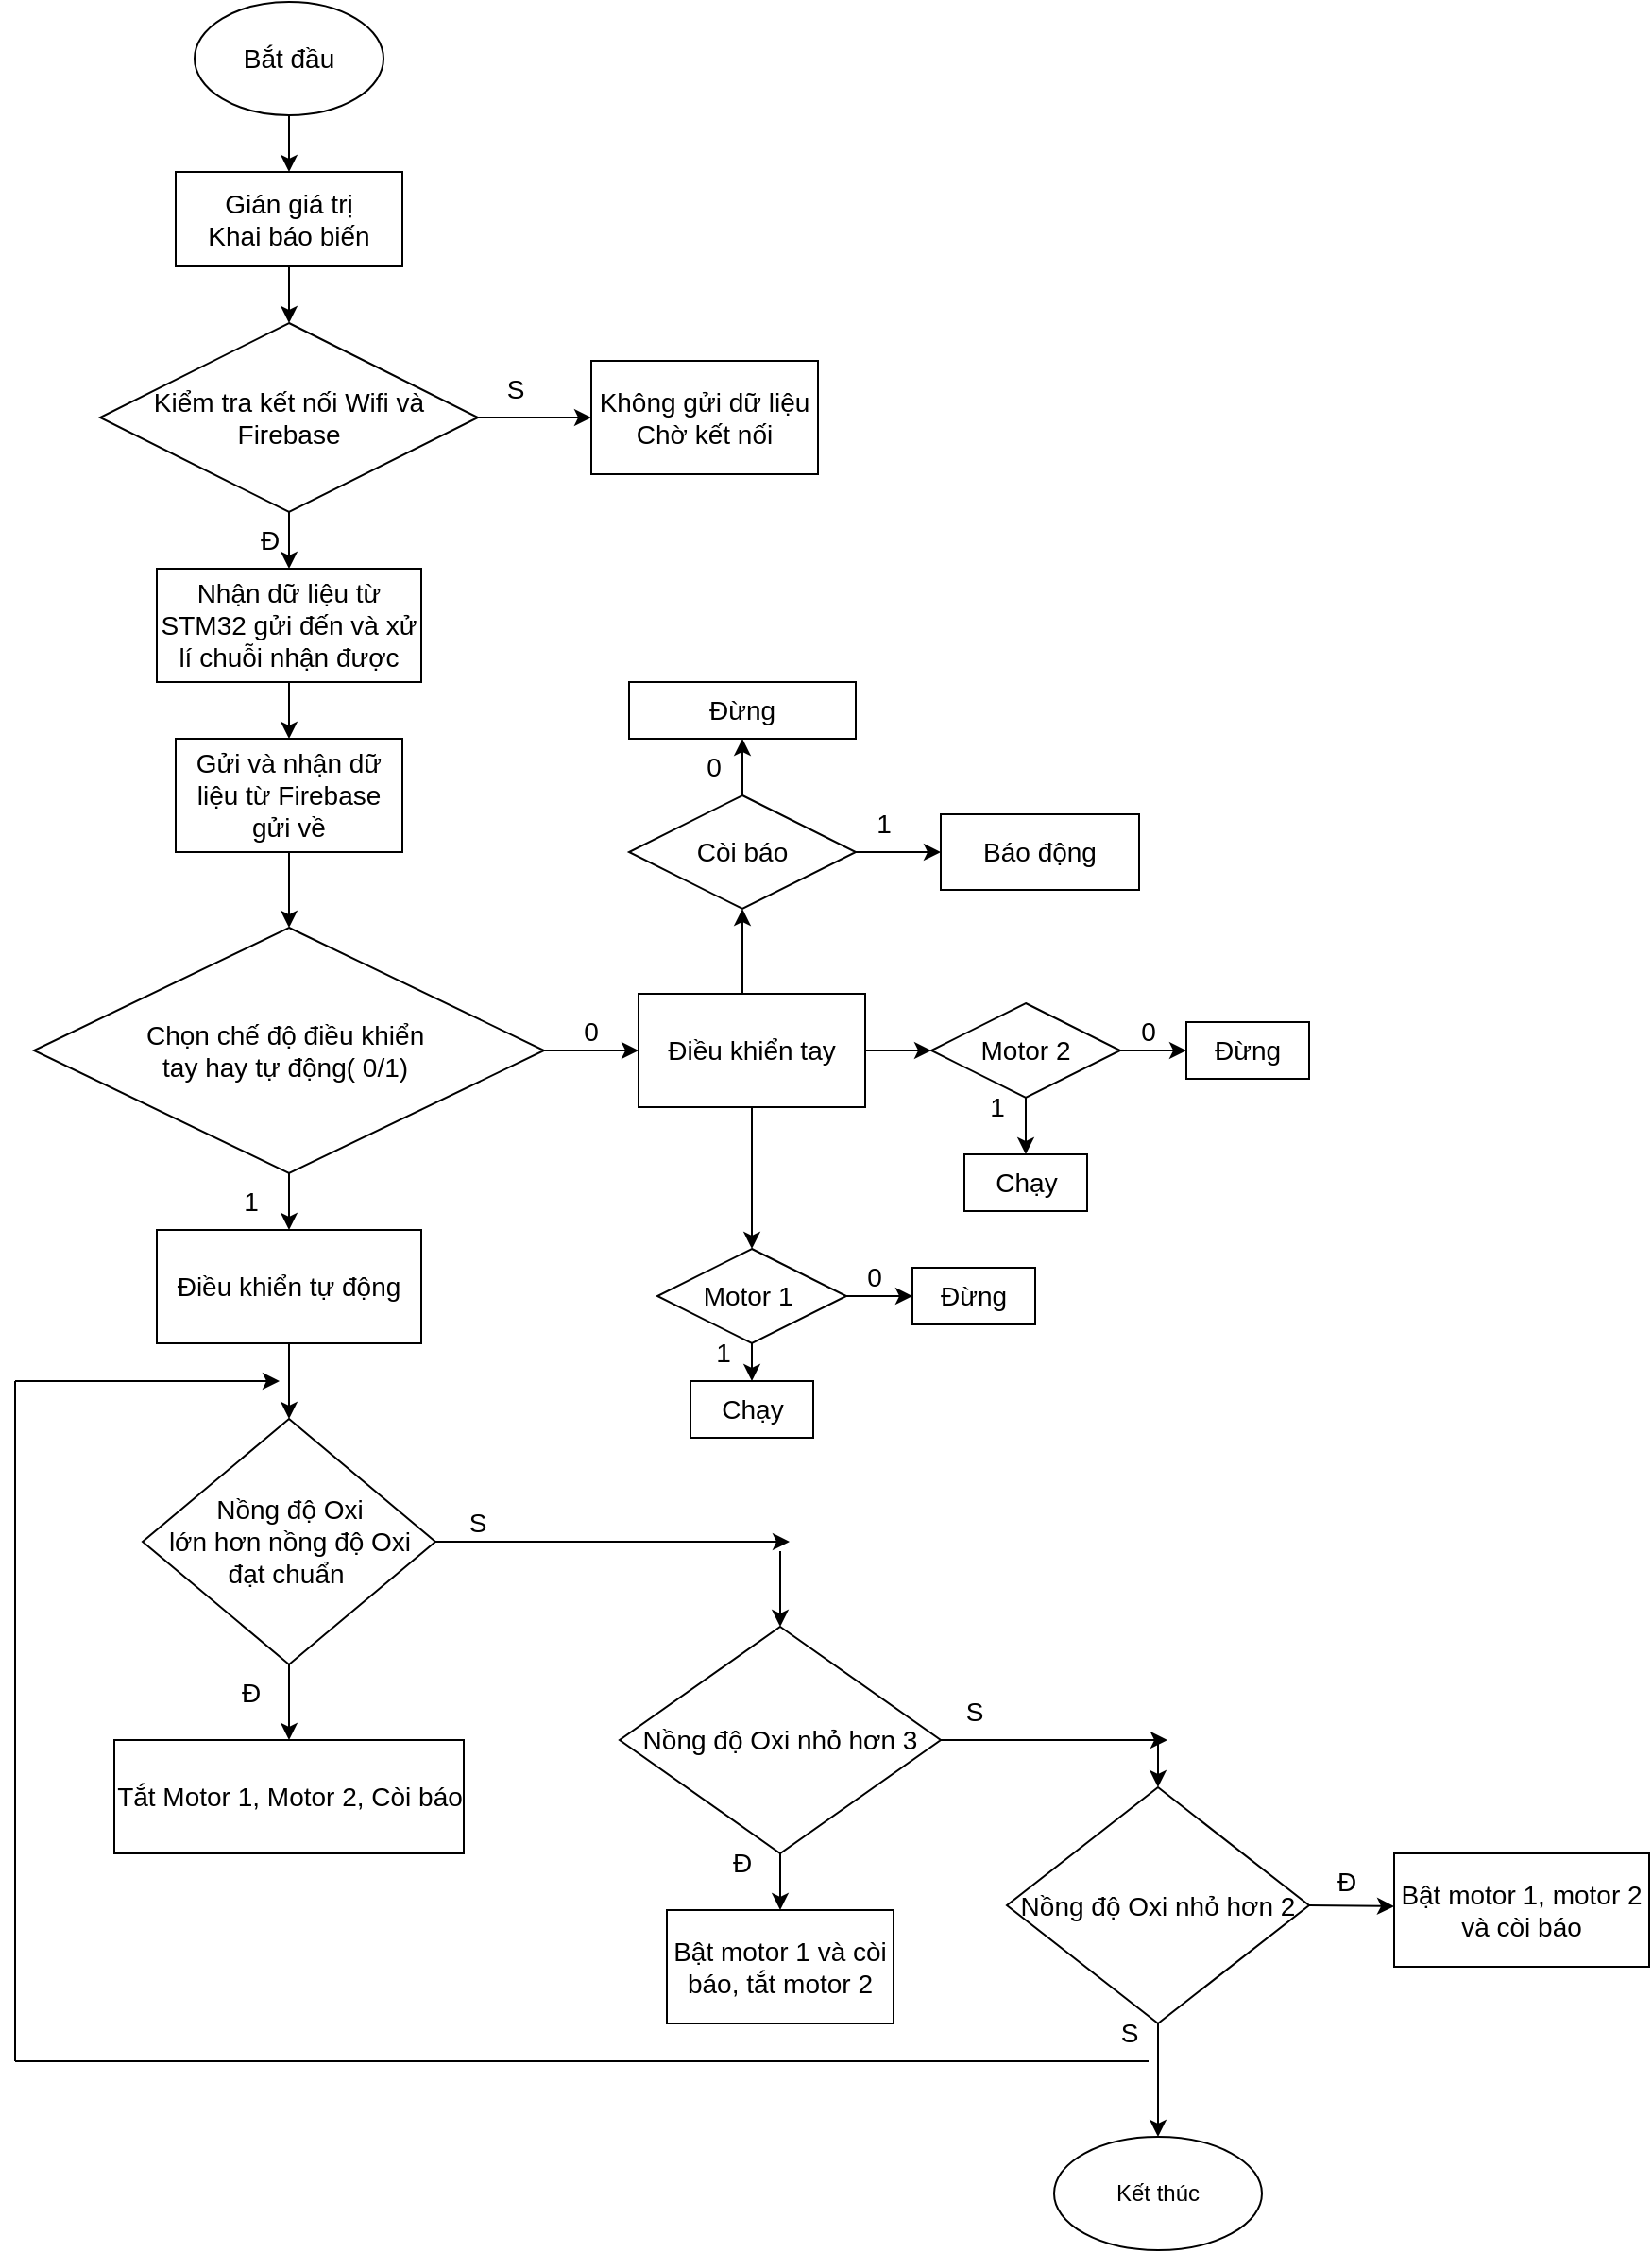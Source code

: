 <mxfile version="20.5.3" type="device"><diagram id="kclq2i6uY7E2X8n-dc5T" name="Page-1"><mxGraphModel dx="1483" dy="781" grid="1" gridSize="10" guides="1" tooltips="1" connect="1" arrows="1" fold="1" page="1" pageScale="1" pageWidth="1169" pageHeight="1654" math="0" shadow="0"><root><mxCell id="0"/><mxCell id="1" parent="0"/><mxCell id="FxHxkr6HJ7DrgrzOKoJf-1" value="&lt;font style=&quot;font-size: 14px;&quot;&gt;Bắt đầu&lt;/font&gt;" style="ellipse;whiteSpace=wrap;html=1;" vertex="1" parent="1"><mxGeometry x="205" y="50" width="100" height="60" as="geometry"/></mxCell><mxCell id="FxHxkr6HJ7DrgrzOKoJf-2" value="" style="endArrow=classic;html=1;rounded=0;fontSize=14;exitX=0.5;exitY=1;exitDx=0;exitDy=0;" edge="1" parent="1" source="FxHxkr6HJ7DrgrzOKoJf-1"><mxGeometry width="50" height="50" relative="1" as="geometry"><mxPoint x="235" y="250" as="sourcePoint"/><mxPoint x="255" y="140" as="targetPoint"/></mxGeometry></mxCell><mxCell id="FxHxkr6HJ7DrgrzOKoJf-4" value="Gián giá trị&lt;br&gt;Khai báo biến" style="rounded=0;whiteSpace=wrap;html=1;fontSize=14;" vertex="1" parent="1"><mxGeometry x="195" y="140" width="120" height="50" as="geometry"/></mxCell><mxCell id="FxHxkr6HJ7DrgrzOKoJf-5" value="" style="endArrow=classic;html=1;rounded=0;fontSize=14;exitX=0.5;exitY=1;exitDx=0;exitDy=0;" edge="1" parent="1" source="FxHxkr6HJ7DrgrzOKoJf-4"><mxGeometry width="50" height="50" relative="1" as="geometry"><mxPoint x="235" y="170" as="sourcePoint"/><mxPoint x="255" y="220" as="targetPoint"/></mxGeometry></mxCell><mxCell id="FxHxkr6HJ7DrgrzOKoJf-7" value="Kiểm tra kết nối Wifi và Firebase" style="rhombus;whiteSpace=wrap;html=1;fontSize=14;" vertex="1" parent="1"><mxGeometry x="155" y="220" width="200" height="100" as="geometry"/></mxCell><mxCell id="FxHxkr6HJ7DrgrzOKoJf-9" value="" style="endArrow=classic;html=1;rounded=0;fontSize=14;exitX=0.5;exitY=1;exitDx=0;exitDy=0;" edge="1" parent="1" source="FxHxkr6HJ7DrgrzOKoJf-7"><mxGeometry width="50" height="50" relative="1" as="geometry"><mxPoint x="235" y="340" as="sourcePoint"/><mxPoint x="255" y="350" as="targetPoint"/></mxGeometry></mxCell><mxCell id="FxHxkr6HJ7DrgrzOKoJf-13" value="Đ" style="text;html=1;strokeColor=none;fillColor=none;align=center;verticalAlign=middle;whiteSpace=wrap;rounded=0;fontSize=14;" vertex="1" parent="1"><mxGeometry x="215" y="320" width="60" height="30" as="geometry"/></mxCell><mxCell id="FxHxkr6HJ7DrgrzOKoJf-14" value="S&lt;br&gt;" style="text;html=1;strokeColor=none;fillColor=none;align=center;verticalAlign=middle;whiteSpace=wrap;rounded=0;fontSize=14;" vertex="1" parent="1"><mxGeometry x="345" y="240" width="60" height="30" as="geometry"/></mxCell><mxCell id="FxHxkr6HJ7DrgrzOKoJf-15" value="Không gửi dữ liệu&lt;br&gt;Chờ kết nối" style="rounded=0;whiteSpace=wrap;html=1;fontSize=14;" vertex="1" parent="1"><mxGeometry x="415" y="240" width="120" height="60" as="geometry"/></mxCell><mxCell id="FxHxkr6HJ7DrgrzOKoJf-17" value="Nhận dữ liệu từ STM32 gửi đến và xử lí chuỗi nhận được" style="rounded=0;whiteSpace=wrap;html=1;fontSize=14;" vertex="1" parent="1"><mxGeometry x="185" y="350" width="140" height="60" as="geometry"/></mxCell><mxCell id="FxHxkr6HJ7DrgrzOKoJf-18" value="" style="endArrow=classic;html=1;rounded=0;fontSize=14;exitX=0.5;exitY=1;exitDx=0;exitDy=0;" edge="1" parent="1" source="FxHxkr6HJ7DrgrzOKoJf-17"><mxGeometry width="50" height="50" relative="1" as="geometry"><mxPoint x="165" y="720" as="sourcePoint"/><mxPoint x="255" y="440" as="targetPoint"/></mxGeometry></mxCell><mxCell id="FxHxkr6HJ7DrgrzOKoJf-20" value="" style="endArrow=classic;html=1;rounded=0;fontSize=14;exitX=1;exitY=0.5;exitDx=0;exitDy=0;entryX=0;entryY=0.5;entryDx=0;entryDy=0;" edge="1" parent="1" source="FxHxkr6HJ7DrgrzOKoJf-7" target="FxHxkr6HJ7DrgrzOKoJf-15"><mxGeometry width="50" height="50" relative="1" as="geometry"><mxPoint x="235" y="200" as="sourcePoint"/><mxPoint x="285" y="150" as="targetPoint"/><Array as="points"/></mxGeometry></mxCell><mxCell id="FxHxkr6HJ7DrgrzOKoJf-21" value="Gửi và nhận dữ liệu từ Firebase gửi về" style="rounded=0;whiteSpace=wrap;html=1;fontSize=14;" vertex="1" parent="1"><mxGeometry x="195" y="440" width="120" height="60" as="geometry"/></mxCell><mxCell id="FxHxkr6HJ7DrgrzOKoJf-22" value="" style="endArrow=classic;html=1;rounded=0;fontSize=14;exitX=0.5;exitY=1;exitDx=0;exitDy=0;" edge="1" parent="1" source="FxHxkr6HJ7DrgrzOKoJf-21"><mxGeometry width="50" height="50" relative="1" as="geometry"><mxPoint x="205" y="590" as="sourcePoint"/><mxPoint x="255" y="540" as="targetPoint"/></mxGeometry></mxCell><mxCell id="FxHxkr6HJ7DrgrzOKoJf-23" value="Chọn chế độ điều khiển&amp;nbsp;&lt;br&gt;tay hay tự động( 0/1)&amp;nbsp;" style="rhombus;whiteSpace=wrap;html=1;fontSize=14;" vertex="1" parent="1"><mxGeometry x="120" y="540" width="270" height="130" as="geometry"/></mxCell><mxCell id="FxHxkr6HJ7DrgrzOKoJf-24" value="" style="endArrow=classic;html=1;rounded=0;fontSize=14;exitX=1;exitY=0.5;exitDx=0;exitDy=0;" edge="1" parent="1" source="FxHxkr6HJ7DrgrzOKoJf-23"><mxGeometry width="50" height="50" relative="1" as="geometry"><mxPoint x="395" y="680" as="sourcePoint"/><mxPoint x="440" y="605" as="targetPoint"/></mxGeometry></mxCell><mxCell id="FxHxkr6HJ7DrgrzOKoJf-25" value="0" style="text;html=1;strokeColor=none;fillColor=none;align=center;verticalAlign=middle;whiteSpace=wrap;rounded=0;fontSize=14;" vertex="1" parent="1"><mxGeometry x="390" y="580" width="50" height="30" as="geometry"/></mxCell><mxCell id="FxHxkr6HJ7DrgrzOKoJf-26" value="" style="endArrow=classic;html=1;rounded=0;fontSize=14;exitX=0.5;exitY=1;exitDx=0;exitDy=0;" edge="1" parent="1" source="FxHxkr6HJ7DrgrzOKoJf-23"><mxGeometry width="50" height="50" relative="1" as="geometry"><mxPoint x="395" y="680" as="sourcePoint"/><mxPoint x="255" y="700" as="targetPoint"/></mxGeometry></mxCell><mxCell id="FxHxkr6HJ7DrgrzOKoJf-27" value="1&lt;br&gt;" style="text;html=1;strokeColor=none;fillColor=none;align=center;verticalAlign=middle;whiteSpace=wrap;rounded=0;fontSize=14;" vertex="1" parent="1"><mxGeometry x="205" y="670" width="60" height="30" as="geometry"/></mxCell><mxCell id="FxHxkr6HJ7DrgrzOKoJf-28" value="Điều khiển tay" style="rounded=0;whiteSpace=wrap;html=1;fontSize=14;" vertex="1" parent="1"><mxGeometry x="440" y="575" width="120" height="60" as="geometry"/></mxCell><mxCell id="FxHxkr6HJ7DrgrzOKoJf-29" value="Điều khiển tự động" style="rounded=0;whiteSpace=wrap;html=1;fontSize=14;" vertex="1" parent="1"><mxGeometry x="185" y="700" width="140" height="60" as="geometry"/></mxCell><mxCell id="FxHxkr6HJ7DrgrzOKoJf-32" value="" style="endArrow=classic;html=1;rounded=0;fontSize=14;exitX=0.5;exitY=1;exitDx=0;exitDy=0;entryX=0.5;entryY=0;entryDx=0;entryDy=0;" edge="1" parent="1" source="FxHxkr6HJ7DrgrzOKoJf-28" target="FxHxkr6HJ7DrgrzOKoJf-34"><mxGeometry width="50" height="50" relative="1" as="geometry"><mxPoint x="425" y="760" as="sourcePoint"/><mxPoint x="500" y="670" as="targetPoint"/><Array as="points"/></mxGeometry></mxCell><mxCell id="FxHxkr6HJ7DrgrzOKoJf-34" value="Motor 1&amp;nbsp;" style="rhombus;whiteSpace=wrap;html=1;fontSize=14;" vertex="1" parent="1"><mxGeometry x="450" y="710" width="100" height="50" as="geometry"/></mxCell><mxCell id="FxHxkr6HJ7DrgrzOKoJf-35" value="" style="endArrow=classic;html=1;rounded=0;fontSize=14;exitX=1;exitY=0.5;exitDx=0;exitDy=0;" edge="1" parent="1" source="FxHxkr6HJ7DrgrzOKoJf-34"><mxGeometry width="50" height="50" relative="1" as="geometry"><mxPoint x="550" y="740" as="sourcePoint"/><mxPoint x="585" y="735" as="targetPoint"/></mxGeometry></mxCell><mxCell id="FxHxkr6HJ7DrgrzOKoJf-36" value="1" style="text;html=1;strokeColor=none;fillColor=none;align=center;verticalAlign=middle;whiteSpace=wrap;rounded=0;fontSize=14;" vertex="1" parent="1"><mxGeometry x="455" y="750" width="60" height="30" as="geometry"/></mxCell><mxCell id="FxHxkr6HJ7DrgrzOKoJf-38" value="" style="endArrow=classic;html=1;rounded=0;fontSize=14;exitX=0.5;exitY=1;exitDx=0;exitDy=0;" edge="1" parent="1" source="FxHxkr6HJ7DrgrzOKoJf-34"><mxGeometry width="50" height="50" relative="1" as="geometry"><mxPoint x="555" y="780" as="sourcePoint"/><mxPoint x="500" y="780" as="targetPoint"/></mxGeometry></mxCell><mxCell id="FxHxkr6HJ7DrgrzOKoJf-39" value="0" style="text;html=1;strokeColor=none;fillColor=none;align=center;verticalAlign=middle;whiteSpace=wrap;rounded=0;fontSize=14;" vertex="1" parent="1"><mxGeometry x="535" y="710" width="60" height="30" as="geometry"/></mxCell><mxCell id="FxHxkr6HJ7DrgrzOKoJf-41" value="Chạy" style="rounded=0;whiteSpace=wrap;html=1;fontSize=14;" vertex="1" parent="1"><mxGeometry x="467.5" y="780" width="65" height="30" as="geometry"/></mxCell><mxCell id="FxHxkr6HJ7DrgrzOKoJf-42" value="Đừng" style="rounded=0;whiteSpace=wrap;html=1;fontSize=14;" vertex="1" parent="1"><mxGeometry x="585" y="720" width="65" height="30" as="geometry"/></mxCell><mxCell id="FxHxkr6HJ7DrgrzOKoJf-43" value="" style="endArrow=classic;html=1;rounded=0;fontSize=14;exitX=1;exitY=0.5;exitDx=0;exitDy=0;" edge="1" parent="1" source="FxHxkr6HJ7DrgrzOKoJf-28"><mxGeometry width="50" height="50" relative="1" as="geometry"><mxPoint x="465" y="660" as="sourcePoint"/><mxPoint x="595" y="605" as="targetPoint"/></mxGeometry></mxCell><mxCell id="FxHxkr6HJ7DrgrzOKoJf-44" value="Motor 2" style="rhombus;whiteSpace=wrap;html=1;fontSize=14;" vertex="1" parent="1"><mxGeometry x="595" y="580" width="100" height="50" as="geometry"/></mxCell><mxCell id="FxHxkr6HJ7DrgrzOKoJf-45" value="" style="endArrow=classic;html=1;rounded=0;fontSize=14;exitX=1;exitY=0.5;exitDx=0;exitDy=0;" edge="1" parent="1" source="FxHxkr6HJ7DrgrzOKoJf-44"><mxGeometry width="50" height="50" relative="1" as="geometry"><mxPoint x="695" y="610" as="sourcePoint"/><mxPoint x="730" y="605" as="targetPoint"/></mxGeometry></mxCell><mxCell id="FxHxkr6HJ7DrgrzOKoJf-46" value="1" style="text;html=1;strokeColor=none;fillColor=none;align=center;verticalAlign=middle;whiteSpace=wrap;rounded=0;fontSize=14;" vertex="1" parent="1"><mxGeometry x="600" y="620" width="60" height="30" as="geometry"/></mxCell><mxCell id="FxHxkr6HJ7DrgrzOKoJf-47" value="" style="endArrow=classic;html=1;rounded=0;fontSize=14;exitX=0.5;exitY=1;exitDx=0;exitDy=0;entryX=0.5;entryY=0;entryDx=0;entryDy=0;" edge="1" parent="1" source="FxHxkr6HJ7DrgrzOKoJf-44" target="FxHxkr6HJ7DrgrzOKoJf-49"><mxGeometry width="50" height="50" relative="1" as="geometry"><mxPoint x="700" y="650" as="sourcePoint"/><mxPoint x="645" y="650" as="targetPoint"/></mxGeometry></mxCell><mxCell id="FxHxkr6HJ7DrgrzOKoJf-48" value="0" style="text;html=1;strokeColor=none;fillColor=none;align=center;verticalAlign=middle;whiteSpace=wrap;rounded=0;fontSize=14;" vertex="1" parent="1"><mxGeometry x="680" y="580" width="60" height="30" as="geometry"/></mxCell><mxCell id="FxHxkr6HJ7DrgrzOKoJf-49" value="Chạy" style="rounded=0;whiteSpace=wrap;html=1;fontSize=14;" vertex="1" parent="1"><mxGeometry x="612.5" y="660" width="65" height="30" as="geometry"/></mxCell><mxCell id="FxHxkr6HJ7DrgrzOKoJf-50" value="Đừng" style="rounded=0;whiteSpace=wrap;html=1;fontSize=14;" vertex="1" parent="1"><mxGeometry x="730" y="590" width="65" height="30" as="geometry"/></mxCell><mxCell id="FxHxkr6HJ7DrgrzOKoJf-51" value="" style="endArrow=classic;html=1;rounded=0;fontSize=14;" edge="1" parent="1"><mxGeometry width="50" height="50" relative="1" as="geometry"><mxPoint x="495" y="575" as="sourcePoint"/><mxPoint x="495" y="530" as="targetPoint"/></mxGeometry></mxCell><mxCell id="FxHxkr6HJ7DrgrzOKoJf-52" value="Còi báo" style="rhombus;whiteSpace=wrap;html=1;fontSize=14;" vertex="1" parent="1"><mxGeometry x="435" y="470" width="120" height="60" as="geometry"/></mxCell><mxCell id="FxHxkr6HJ7DrgrzOKoJf-54" value="" style="endArrow=classic;html=1;rounded=0;fontSize=14;exitX=1;exitY=0.5;exitDx=0;exitDy=0;entryX=0;entryY=0.5;entryDx=0;entryDy=0;" edge="1" parent="1" source="FxHxkr6HJ7DrgrzOKoJf-52" target="FxHxkr6HJ7DrgrzOKoJf-55"><mxGeometry width="50" height="50" relative="1" as="geometry"><mxPoint x="435" y="520" as="sourcePoint"/><mxPoint x="605" y="500" as="targetPoint"/></mxGeometry></mxCell><mxCell id="FxHxkr6HJ7DrgrzOKoJf-55" value="Báo động" style="rounded=0;whiteSpace=wrap;html=1;fontSize=14;" vertex="1" parent="1"><mxGeometry x="600" y="480" width="105" height="40" as="geometry"/></mxCell><mxCell id="FxHxkr6HJ7DrgrzOKoJf-56" value="" style="endArrow=classic;html=1;rounded=0;fontSize=14;exitX=0.5;exitY=0;exitDx=0;exitDy=0;" edge="1" parent="1" source="FxHxkr6HJ7DrgrzOKoJf-52"><mxGeometry width="50" height="50" relative="1" as="geometry"><mxPoint x="435" y="520" as="sourcePoint"/><mxPoint x="495" y="440" as="targetPoint"/></mxGeometry></mxCell><mxCell id="FxHxkr6HJ7DrgrzOKoJf-57" value="Đừng" style="rounded=0;whiteSpace=wrap;html=1;fontSize=14;" vertex="1" parent="1"><mxGeometry x="435" y="410" width="120" height="30" as="geometry"/></mxCell><mxCell id="FxHxkr6HJ7DrgrzOKoJf-58" value="0" style="text;html=1;strokeColor=none;fillColor=none;align=center;verticalAlign=middle;whiteSpace=wrap;rounded=0;fontSize=14;" vertex="1" parent="1"><mxGeometry x="450" y="440" width="60" height="30" as="geometry"/></mxCell><mxCell id="FxHxkr6HJ7DrgrzOKoJf-59" value="1&lt;br&gt;" style="text;html=1;strokeColor=none;fillColor=none;align=center;verticalAlign=middle;whiteSpace=wrap;rounded=0;fontSize=14;" vertex="1" parent="1"><mxGeometry x="540" y="470" width="60" height="30" as="geometry"/></mxCell><mxCell id="FxHxkr6HJ7DrgrzOKoJf-60" value="" style="endArrow=classic;html=1;rounded=0;fontSize=14;exitX=0.5;exitY=1;exitDx=0;exitDy=0;" edge="1" parent="1" source="FxHxkr6HJ7DrgrzOKoJf-29"><mxGeometry width="50" height="50" relative="1" as="geometry"><mxPoint x="280" y="750" as="sourcePoint"/><mxPoint x="255" y="800" as="targetPoint"/></mxGeometry></mxCell><mxCell id="FxHxkr6HJ7DrgrzOKoJf-62" value="Nồng độ Oxi&lt;br&gt;lớn hơn nồng độ Oxi&lt;br&gt;đạt chuẩn&amp;nbsp;" style="rhombus;whiteSpace=wrap;html=1;fontSize=14;" vertex="1" parent="1"><mxGeometry x="177.5" y="800" width="155" height="130" as="geometry"/></mxCell><mxCell id="FxHxkr6HJ7DrgrzOKoJf-64" value="S" style="text;html=1;strokeColor=none;fillColor=none;align=center;verticalAlign=middle;whiteSpace=wrap;rounded=0;fontSize=14;rotation=0;" vertex="1" parent="1"><mxGeometry x="325" y="840" width="60" height="30" as="geometry"/></mxCell><mxCell id="FxHxkr6HJ7DrgrzOKoJf-65" value="" style="endArrow=classic;html=1;rounded=0;fontSize=14;exitX=0.5;exitY=1;exitDx=0;exitDy=0;" edge="1" parent="1" source="FxHxkr6HJ7DrgrzOKoJf-62"><mxGeometry width="50" height="50" relative="1" as="geometry"><mxPoint x="280" y="990" as="sourcePoint"/><mxPoint x="255" y="970" as="targetPoint"/></mxGeometry></mxCell><mxCell id="FxHxkr6HJ7DrgrzOKoJf-66" value="Đ" style="text;html=1;strokeColor=none;fillColor=none;align=center;verticalAlign=middle;whiteSpace=wrap;rounded=0;fontSize=14;" vertex="1" parent="1"><mxGeometry x="205" y="930" width="60" height="30" as="geometry"/></mxCell><mxCell id="FxHxkr6HJ7DrgrzOKoJf-67" value="Tắt Motor 1, Motor 2, Còi báo" style="rounded=0;whiteSpace=wrap;html=1;fontSize=14;" vertex="1" parent="1"><mxGeometry x="162.5" y="970" width="185" height="60" as="geometry"/></mxCell><mxCell id="FxHxkr6HJ7DrgrzOKoJf-76" value="" style="endArrow=classic;html=1;rounded=0;fontSize=14;exitX=1;exitY=0.5;exitDx=0;exitDy=0;" edge="1" parent="1" source="FxHxkr6HJ7DrgrzOKoJf-62"><mxGeometry width="50" height="50" relative="1" as="geometry"><mxPoint x="330" y="900" as="sourcePoint"/><mxPoint x="520" y="865" as="targetPoint"/></mxGeometry></mxCell><mxCell id="FxHxkr6HJ7DrgrzOKoJf-77" value="" style="endArrow=classic;html=1;rounded=0;fontSize=14;" edge="1" parent="1"><mxGeometry width="50" height="50" relative="1" as="geometry"><mxPoint x="515" y="870" as="sourcePoint"/><mxPoint x="515" y="910" as="targetPoint"/></mxGeometry></mxCell><mxCell id="FxHxkr6HJ7DrgrzOKoJf-78" value="Nồng độ Oxi nhỏ hơn 3" style="rhombus;whiteSpace=wrap;html=1;fontSize=14;" vertex="1" parent="1"><mxGeometry x="430" y="910" width="170" height="120" as="geometry"/></mxCell><mxCell id="FxHxkr6HJ7DrgrzOKoJf-79" value="" style="endArrow=classic;html=1;rounded=0;fontSize=14;exitX=0.5;exitY=1;exitDx=0;exitDy=0;" edge="1" parent="1" source="FxHxkr6HJ7DrgrzOKoJf-78"><mxGeometry width="50" height="50" relative="1" as="geometry"><mxPoint x="440" y="1020" as="sourcePoint"/><mxPoint x="515" y="1060" as="targetPoint"/></mxGeometry></mxCell><mxCell id="FxHxkr6HJ7DrgrzOKoJf-80" value="Đ" style="text;html=1;strokeColor=none;fillColor=none;align=center;verticalAlign=middle;whiteSpace=wrap;rounded=0;fontSize=14;" vertex="1" parent="1"><mxGeometry x="465" y="1020" width="60" height="30" as="geometry"/></mxCell><mxCell id="FxHxkr6HJ7DrgrzOKoJf-81" value="Bật motor 1 và còi báo, tắt motor 2" style="rounded=0;whiteSpace=wrap;html=1;fontSize=14;" vertex="1" parent="1"><mxGeometry x="455" y="1060" width="120" height="60" as="geometry"/></mxCell><mxCell id="FxHxkr6HJ7DrgrzOKoJf-82" value="" style="endArrow=classic;html=1;rounded=0;fontSize=14;exitX=1;exitY=0.5;exitDx=0;exitDy=0;" edge="1" parent="1" source="FxHxkr6HJ7DrgrzOKoJf-78"><mxGeometry width="50" height="50" relative="1" as="geometry"><mxPoint x="630" y="1040" as="sourcePoint"/><mxPoint x="720" y="970" as="targetPoint"/></mxGeometry></mxCell><mxCell id="FxHxkr6HJ7DrgrzOKoJf-83" value="S" style="text;html=1;strokeColor=none;fillColor=none;align=center;verticalAlign=middle;whiteSpace=wrap;rounded=0;fontSize=14;" vertex="1" parent="1"><mxGeometry x="587.5" y="940" width="60" height="30" as="geometry"/></mxCell><mxCell id="FxHxkr6HJ7DrgrzOKoJf-84" value="Nồng độ Oxi nhỏ hơn 2" style="rhombus;whiteSpace=wrap;html=1;fontSize=14;" vertex="1" parent="1"><mxGeometry x="635" y="995" width="160" height="125" as="geometry"/></mxCell><mxCell id="FxHxkr6HJ7DrgrzOKoJf-85" value="" style="endArrow=classic;html=1;rounded=0;fontSize=14;entryX=0.5;entryY=0;entryDx=0;entryDy=0;" edge="1" parent="1" target="FxHxkr6HJ7DrgrzOKoJf-84"><mxGeometry width="50" height="50" relative="1" as="geometry"><mxPoint x="715" y="970" as="sourcePoint"/><mxPoint x="700" y="1010" as="targetPoint"/></mxGeometry></mxCell><mxCell id="FxHxkr6HJ7DrgrzOKoJf-86" value="" style="endArrow=classic;html=1;rounded=0;fontSize=14;exitX=0.5;exitY=1;exitDx=0;exitDy=0;entryX=0.5;entryY=0;entryDx=0;entryDy=0;" edge="1" parent="1" source="FxHxkr6HJ7DrgrzOKoJf-84" target="FxHxkr6HJ7DrgrzOKoJf-95"><mxGeometry width="50" height="50" relative="1" as="geometry"><mxPoint x="630" y="1090" as="sourcePoint"/><mxPoint x="715" y="1150" as="targetPoint"/></mxGeometry></mxCell><mxCell id="FxHxkr6HJ7DrgrzOKoJf-87" value="Đ" style="text;html=1;strokeColor=none;fillColor=none;align=center;verticalAlign=middle;whiteSpace=wrap;rounded=0;fontSize=14;" vertex="1" parent="1"><mxGeometry x="785" y="1030" width="60" height="30" as="geometry"/></mxCell><mxCell id="FxHxkr6HJ7DrgrzOKoJf-88" value="" style="endArrow=classic;html=1;rounded=0;fontSize=14;exitX=1;exitY=0.5;exitDx=0;exitDy=0;" edge="1" parent="1" source="FxHxkr6HJ7DrgrzOKoJf-84"><mxGeometry width="50" height="50" relative="1" as="geometry"><mxPoint x="560" y="1090" as="sourcePoint"/><mxPoint x="840" y="1058" as="targetPoint"/></mxGeometry></mxCell><mxCell id="FxHxkr6HJ7DrgrzOKoJf-89" value="Bật motor 1, motor 2 và còi báo" style="rounded=0;whiteSpace=wrap;html=1;fontSize=14;" vertex="1" parent="1"><mxGeometry x="840" y="1030" width="135" height="60" as="geometry"/></mxCell><mxCell id="FxHxkr6HJ7DrgrzOKoJf-90" value="S" style="text;html=1;strokeColor=none;fillColor=none;align=center;verticalAlign=middle;whiteSpace=wrap;rounded=0;fontSize=14;" vertex="1" parent="1"><mxGeometry x="670" y="1110" width="60" height="30" as="geometry"/></mxCell><mxCell id="FxHxkr6HJ7DrgrzOKoJf-92" value="" style="endArrow=none;html=1;rounded=0;fontSize=14;" edge="1" parent="1"><mxGeometry width="50" height="50" relative="1" as="geometry"><mxPoint x="110" y="1140" as="sourcePoint"/><mxPoint x="710" y="1140" as="targetPoint"/></mxGeometry></mxCell><mxCell id="FxHxkr6HJ7DrgrzOKoJf-93" value="" style="endArrow=none;html=1;rounded=0;fontSize=14;" edge="1" parent="1"><mxGeometry width="50" height="50" relative="1" as="geometry"><mxPoint x="110" y="1140" as="sourcePoint"/><mxPoint x="110" y="780" as="targetPoint"/></mxGeometry></mxCell><mxCell id="FxHxkr6HJ7DrgrzOKoJf-94" value="" style="endArrow=classic;html=1;rounded=0;fontSize=14;" edge="1" parent="1"><mxGeometry width="50" height="50" relative="1" as="geometry"><mxPoint x="110" y="780" as="sourcePoint"/><mxPoint x="250" y="780" as="targetPoint"/></mxGeometry></mxCell><mxCell id="FxHxkr6HJ7DrgrzOKoJf-95" value="Kết thúc" style="ellipse;whiteSpace=wrap;html=1;" vertex="1" parent="1"><mxGeometry x="660" y="1180" width="110" height="60" as="geometry"/></mxCell></root></mxGraphModel></diagram></mxfile>
